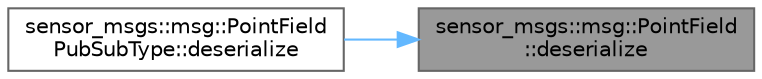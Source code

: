 digraph "sensor_msgs::msg::PointField::deserialize"
{
 // INTERACTIVE_SVG=YES
 // LATEX_PDF_SIZE
  bgcolor="transparent";
  edge [fontname=Helvetica,fontsize=10,labelfontname=Helvetica,labelfontsize=10];
  node [fontname=Helvetica,fontsize=10,shape=box,height=0.2,width=0.4];
  rankdir="RL";
  Node1 [id="Node000001",label="sensor_msgs::msg::PointField\l::deserialize",height=0.2,width=0.4,color="gray40", fillcolor="grey60", style="filled", fontcolor="black",tooltip="This function deserializes an object using CDR serialization."];
  Node1 -> Node2 [id="edge1_Node000001_Node000002",dir="back",color="steelblue1",style="solid",tooltip=" "];
  Node2 [id="Node000002",label="sensor_msgs::msg::PointField\lPubSubType::deserialize",height=0.2,width=0.4,color="grey40", fillcolor="white", style="filled",URL="$d9/d30/classsensor__msgs_1_1msg_1_1PointFieldPubSubType.html#a48bd7da7366af3397e2e55bb347b47bb",tooltip=" "];
}
